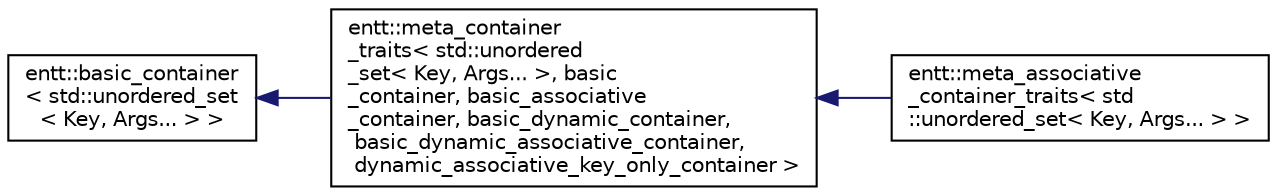 digraph "Graphical Class Hierarchy"
{
 // LATEX_PDF_SIZE
  edge [fontname="Helvetica",fontsize="10",labelfontname="Helvetica",labelfontsize="10"];
  node [fontname="Helvetica",fontsize="10",shape=record];
  rankdir="LR";
  Node0 [label="entt::basic_container\l\< std::unordered_set\l\< Key, Args... \> \>",height=0.2,width=0.4,color="black", fillcolor="white", style="filled",URL="$structentt_1_1basic__container.html",tooltip=" "];
  Node0 -> Node1 [dir="back",color="midnightblue",fontsize="10",style="solid",fontname="Helvetica"];
  Node1 [label="entt::meta_container\l_traits\< std::unordered\l_set\< Key, Args... \>, basic\l_container, basic_associative\l_container, basic_dynamic_container,\l basic_dynamic_associative_container,\l dynamic_associative_key_only_container \>",height=0.2,width=0.4,color="black", fillcolor="white", style="filled",URL="$structentt_1_1meta__container__traits.html",tooltip=" "];
  Node1 -> Node2 [dir="back",color="midnightblue",fontsize="10",style="solid",fontname="Helvetica"];
  Node2 [label="entt::meta_associative\l_container_traits\< std\l::unordered_set\< Key, Args... \> \>",height=0.2,width=0.4,color="black", fillcolor="white", style="filled",URL="$structentt_1_1meta__associative__container__traits_3_01std_1_1unordered__set_3_01Key_00_01Args_8_8_8_01_4_01_4.html",tooltip="Meta associative container traits for std::unordered_sets of any type."];
}
